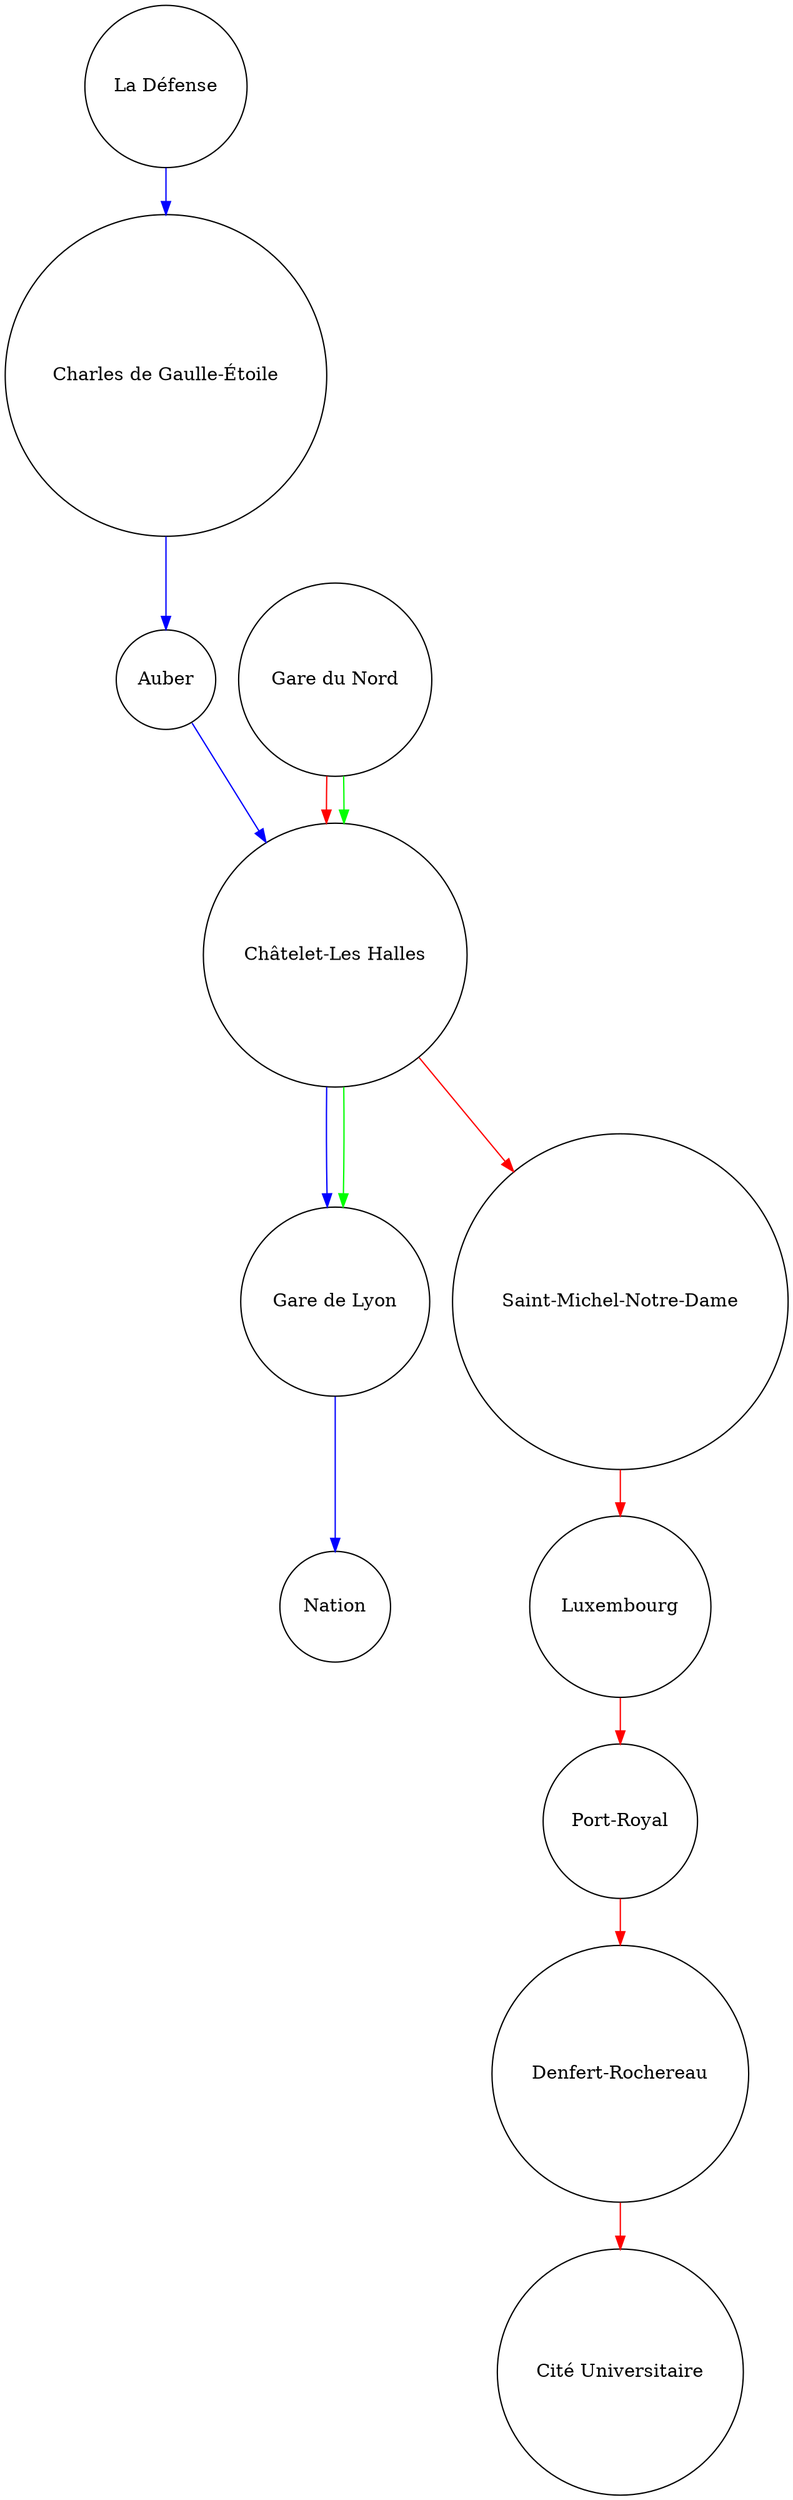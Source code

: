 digraph {
    # Nodes
    node [shape=circle];

# Stations Merlane
    "La Défense";
    "Charles de Gaulle-Étoile";
    "Auber";
    "Châtelet-Les Halles";
    "Gare de Lyon";
    "Nation";
	
# Stations Velane
	"Gare du Nord";
	"Châtelet-Les Halles";
	"Saint-Michel-Notre-Dame";
	"Luxembourg";
	"Port-Royal";
	"Denfert-Rochereau";
	"Cité Universitaire";

# Stations des Tourneurs
	"Gare du Nord";
	"Châtelet-Les Halles";
    "Gare de Lyon";

# Rue Merlane
    edge [color=blue];
    "La Défense" -> "Charles de Gaulle-Étoile";
    "Charles de Gaulle-Étoile" -> "Auber";
    "Auber" -> "Châtelet-Les Halles";
    "Châtelet-Les Halles" -> "Gare de Lyon";
    "Gare de Lyon" -> "Nation";

#Rue Velane
    edge [color=red];
    "Gare du Nord" -> "Châtelet-Les Halles";
    "Châtelet-Les Halles" -> "Saint-Michel-Notre-Dame";
    "Saint-Michel-Notre-Dame" -> "Luxembourg";
    "Luxembourg" -> "Port-Royal";
    "Port-Royal" -> "Denfert-Rochereau";
    "Denfert-Rochereau" -> "Cité Universitaire";

#Rue Tourneurs
    edge [color=green];
    "Gare du Nord" -> "Châtelet-Les Halles";
    "Châtelet-Les Halles" -> "Gare de Lyon";
}